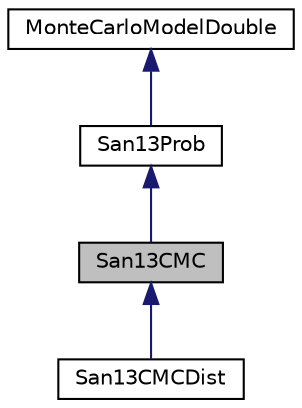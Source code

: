 digraph "San13CMC"
{
 // INTERACTIVE_SVG=YES
  bgcolor="transparent";
  edge [fontname="Helvetica",fontsize="10",labelfontname="Helvetica",labelfontsize="10"];
  node [fontname="Helvetica",fontsize="10",shape=record];
  Node0 [label="San13CMC",height=0.2,width=0.4,color="black", fillcolor="grey75", style="filled", fontcolor="black"];
  Node1 -> Node0 [dir="back",color="midnightblue",fontsize="10",style="solid",fontname="Helvetica"];
  Node1 [label="San13Prob",height=0.2,width=0.4,color="black",URL="$d1/d19/classift6561examples_1_1San13Prob.html",tooltip="This class simulates a specific stochastic activity network with 9 nodes and 13 links, taken from Elmaghraby (1977) and used again in L&#39;Ecuyer and Lemieux (2000), \"Variance Reduction via Lattice Rules\". "];
  Node2 -> Node1 [dir="back",color="midnightblue",fontsize="10",style="solid",fontname="Helvetica"];
  Node2 [label="MonteCarloModelDouble",height=0.2,width=0.4,color="black",URL="$d3/d2f/interfaceumontreal_1_1ssj_1_1mcqmctools_1_1MonteCarloModelDouble.html",tooltip="An interface for a very simple simulation model for which Monte Carlo (MC) and RQMC experiments are t..."];
  Node0 -> Node3 [dir="back",color="midnightblue",fontsize="10",style="solid",fontname="Helvetica"];
  Node3 [label="San13CMCDist",height=0.2,width=0.4,color="black",URL="$d0/df9/classift6561examples_1_1San13CMCDist.html",tooltip="Here we compute the empirical distribution of the CMC estimator. "];
}
